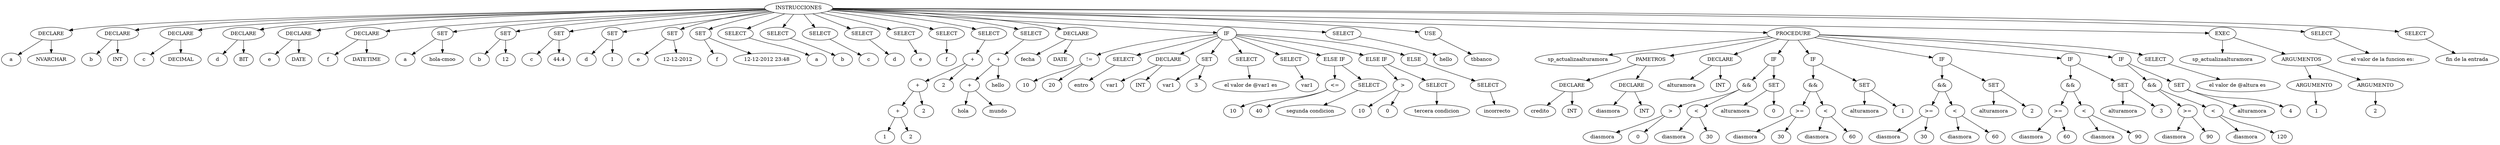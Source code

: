digraph {
	0 [label = "INSTRUCCIONES"];
	1843 [label = "DECLARE"];
	1844 [label = "a"];
	1845 [label = "NVARCHAR"];
	1846 [label = "DECLARE"];
	1847 [label = "b"];
	1848 [label = "INT"];
	1849 [label = "DECLARE"];
	1850 [label = "c"];
	1851 [label = "DECIMAL"];
	1852 [label = "DECLARE"];
	1853 [label = "d"];
	1854 [label = "BIT"];
	1855 [label = "DECLARE"];
	1856 [label = "e"];
	1857 [label = "DATE"];
	1858 [label = "DECLARE"];
	1859 [label = "f"];
	1860 [label = "DATETIME"];
	1861 [label = "SET"];
	1862 [label = "a"];
	1863 [label = "hola-cmoo"];
	1864 [label = "SET"];
	1865 [label = "b"];
	1866 [label = "12"];
	1867 [label = "SET"];
	1868 [label = "c"];
	1869 [label = "44.4"];
	1870 [label = "SET"];
	1871 [label = "d"];
	1872 [label = "1"];
	1873 [label = "SET"];
	1874 [label = "e"];
	1875 [label = "12-12-2012"];
	1876 [label = "SET"];
	1877 [label = "f"];
	1878 [label = "12-12-2012 23:48"];
	1879 [label = "SELECT"];
	1880 [label = "a"];
	1881 [label = "SELECT"];
	1882 [label = "b"];
	1883 [label = "SELECT"];
	1884 [label = "c"];
	1885 [label = "SELECT"];
	1886 [label = "d"];
	1887 [label = "SELECT"];
	1888 [label = "e"];
	1889 [label = "SELECT"];
	1890 [label = "f"];
	1891 [label = "SELECT"];
	1892 [label = "+"];
	1893 [label = "+"];
	1894 [label = "+"];
	1895 [label = "1"];
	1896 [label = "2"];
	1897 [label = "2"];
	1898 [label = "2"];
	1899 [label = "SELECT"];
	1900 [label = "+"];
	1901 [label = "+"];
	1902 [label = "hola "];
	1903 [label = "mundo "];
	1904 [label = "hello"];
	1905 [label = "DECLARE"];
	1906 [label = "fecha"];
	1907 [label = "DATE"];
	1908 [label = "IF"];
	1909 [label = "!="];
	1910 [label = "10"];
	1911 [label = "20"];
	1912 [label = "SELECT"];
	1913 [label = "entro"];
	1914 [label = "DECLARE"];
	1915 [label = "var1"];
	1916 [label = "INT"];
	1917 [label = "SET"];
	1918 [label = "var1"];
	1919 [label = "3"];
	1920 [label = "SELECT"];
	1921 [label = "el valor de @var1 es"];
	1922 [label = "SELECT"];
	1923 [label = "var1"];
	1924 [label = "ELSE IF"];
	1925 [label = "<="];
	1926 [label = "10"];
	1927 [label = "40"];
	1928 [label = "SELECT"];
	1929 [label = "segunda condicion"];
	1930 [label = "ELSE IF"];
	1931 [label = ">"];
	1932 [label = "10"];
	1933 [label = "0"];
	1934 [label = "SELECT"];
	1935 [label = "tercera condicion"];
	1936 [label = "ELSE"];
	1937 [label = "SELECT"];
	1938 [label = "incorrecto"];
	1939 [label = "SELECT"];
	1940 [label = "hello"];
	1941 [label = "USE"];
	1942 [label = "tbbanco"];
	1943 [label = "PROCEDURE"];
	1944 [label = "sp_actualizaalturamora"];
	1945 [label = "PAMETROS"];
	1946 [label = "DECLARE"];
	1947 [label = "credito"];
	1948 [label = "INT"];
	1949 [label = "DECLARE"];
	1950 [label = "diasmora"];
	1951 [label = "INT"];
	1952 [label = "DECLARE"];
	1953 [label = "alturamora"];
	1954 [label = "INT"];
	1955 [label = "IF"];
	1956 [label = "&&"];
	1957 [label = ">"];
	1958 [label = "diasmora"];
	1959 [label = "0"];
	1960 [label = "<"];
	1961 [label = "diasmora"];
	1962 [label = "30"];
	1963 [label = "SET"];
	1964 [label = "alturamora"];
	1965 [label = "0"];
	1966 [label = "IF"];
	1967 [label = "&&"];
	1968 [label = ">="];
	1969 [label = "diasmora"];
	1970 [label = "30"];
	1971 [label = "<"];
	1972 [label = "diasmora"];
	1973 [label = "60"];
	1974 [label = "SET"];
	1975 [label = "alturamora"];
	1976 [label = "1"];
	1977 [label = "IF"];
	1978 [label = "&&"];
	1979 [label = ">="];
	1980 [label = "diasmora"];
	1981 [label = "30"];
	1982 [label = "<"];
	1983 [label = "diasmora"];
	1984 [label = "60"];
	1985 [label = "SET"];
	1986 [label = "alturamora"];
	1987 [label = "2"];
	1988 [label = "IF"];
	1989 [label = "&&"];
	1990 [label = ">="];
	1991 [label = "diasmora"];
	1992 [label = "60"];
	1993 [label = "<"];
	1994 [label = "diasmora"];
	1995 [label = "90"];
	1996 [label = "SET"];
	1997 [label = "alturamora"];
	1998 [label = "3"];
	1999 [label = "IF"];
	2000 [label = "&&"];
	2001 [label = ">="];
	2002 [label = "diasmora"];
	2003 [label = "90"];
	2004 [label = "<"];
	2005 [label = "diasmora"];
	2006 [label = "120"];
	2007 [label = "SET"];
	2008 [label = "alturamora"];
	2009 [label = "4"];
	2010 [label = "SELECT"];
	2011 [label = "el valor de @altura es "];
	2012 [label = "EXEC"];
	2013 [label = "sp_actualizaalturamora"];
	2014 [label = "ARGUMENTOS"];
	2015 [label = "ARGUMENTO"];
	2016 [label = "1"];
	2017 [label = "ARGUMENTO"];
	2018 [label = "2"];
	2019 [label = "SELECT"];
	2020 [label = "el valor de la funcion es: "];
	2021 [label = "SELECT"];
	2022 [label = "fin de la entrada"];
	0 -> 1843;
	1843 -> 1844;
	1843 -> 1845;
	0 -> 1846;
	1846 -> 1847;
	1846 -> 1848;
	0 -> 1849;
	1849 -> 1850;
	1849 -> 1851;
	0 -> 1852;
	1852 -> 1853;
	1852 -> 1854;
	0 -> 1855;
	1855 -> 1856;
	1855 -> 1857;
	0 -> 1858;
	1858 -> 1859;
	1858 -> 1860;
	0 -> 1861;
	1861 -> 1862;
	1861 -> 1863;
	0 -> 1864;
	1864 -> 1865;
	1864 -> 1866;
	0 -> 1867;
	1867 -> 1868;
	1867 -> 1869;
	0 -> 1870;
	1870 -> 1871;
	1870 -> 1872;
	0 -> 1873;
	1873 -> 1874;
	1873 -> 1875;
	0 -> 1876;
	1876 -> 1877;
	1876 -> 1878;
	0 -> 1879;
	1879 -> 1880;
	0 -> 1881;
	1881 -> 1882;
	0 -> 1883;
	1883 -> 1884;
	0 -> 1885;
	1885 -> 1886;
	0 -> 1887;
	1887 -> 1888;
	0 -> 1889;
	1889 -> 1890;
	0 -> 1891;
	1891 -> 1892;
	1892 -> 1893;
	1893 -> 1894;
	1894 -> 1895;
	1894 -> 1896;
	1893 -> 1897;
	1892 -> 1898;
	0 -> 1899;
	1899 -> 1900;
	1900 -> 1901;
	1901 -> 1902;
	1901 -> 1903;
	1900 -> 1904;
	0 -> 1905;
	1905 -> 1906;
	1905 -> 1907;
	0 -> 1908;
	1908 -> 1909;
	1909 -> 1910;
	1909 -> 1911;
	1908 -> 1912;
	1912 -> 1913;
	1908 -> 1914;
	1914 -> 1915;
	1914 -> 1916;
	1908 -> 1917;
	1917 -> 1918;
	1917 -> 1919;
	1908 -> 1920;
	1920 -> 1921;
	1908 -> 1922;
	1922 -> 1923;
	1908 -> 1924;
	1924 -> 1925;
	1925 -> 1926;
	1925 -> 1927;
	1924 -> 1928;
	1928 -> 1929;
	1908 -> 1930;
	1930 -> 1931;
	1931 -> 1932;
	1931 -> 1933;
	1930 -> 1934;
	1934 -> 1935;
	1908 -> 1936;
	1936 -> 1937;
	1937 -> 1938;
	0 -> 1939;
	1939 -> 1940;
	0 -> 1941;
	1941 -> 1942;
	0 -> 1943;
	1943 -> 1944;
	1943 -> 1945;
	1945 -> 1946;
	1946 -> 1947;
	1946 -> 1948;
	1945 -> 1949;
	1949 -> 1950;
	1949 -> 1951;
	1943 -> 1952;
	1952 -> 1953;
	1952 -> 1954;
	1943 -> 1955;
	1955 -> 1956;
	1956 -> 1957;
	1957 -> 1958;
	1957 -> 1959;
	1956 -> 1960;
	1960 -> 1961;
	1960 -> 1962;
	1955 -> 1963;
	1963 -> 1964;
	1963 -> 1965;
	1943 -> 1966;
	1966 -> 1967;
	1967 -> 1968;
	1968 -> 1969;
	1968 -> 1970;
	1967 -> 1971;
	1971 -> 1972;
	1971 -> 1973;
	1966 -> 1974;
	1974 -> 1975;
	1974 -> 1976;
	1943 -> 1977;
	1977 -> 1978;
	1978 -> 1979;
	1979 -> 1980;
	1979 -> 1981;
	1978 -> 1982;
	1982 -> 1983;
	1982 -> 1984;
	1977 -> 1985;
	1985 -> 1986;
	1985 -> 1987;
	1943 -> 1988;
	1988 -> 1989;
	1989 -> 1990;
	1990 -> 1991;
	1990 -> 1992;
	1989 -> 1993;
	1993 -> 1994;
	1993 -> 1995;
	1988 -> 1996;
	1996 -> 1997;
	1996 -> 1998;
	1943 -> 1999;
	1999 -> 2000;
	2000 -> 2001;
	2001 -> 2002;
	2001 -> 2003;
	2000 -> 2004;
	2004 -> 2005;
	2004 -> 2006;
	1999 -> 2007;
	2007 -> 2008;
	2007 -> 2009;
	1943 -> 2010;
	2010 -> 2011;
	0 -> 2012;
	2012 -> 2013;
	2012 -> 2014;
	2014 -> 2015;
	2015 -> 2016;
	2014 -> 2017;
	2017 -> 2018;
	0 -> 2019;
	2019 -> 2020;
	0 -> 2021;
	2021 -> 2022;
}
